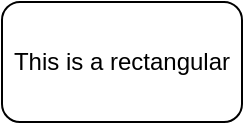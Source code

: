 <mxfile version="20.5.1" type="github">
  <diagram id="Ep_o8NMLBOk8pxjWkGnZ" name="Page-1">
    <mxGraphModel dx="505" dy="1375" grid="1" gridSize="10" guides="1" tooltips="1" connect="1" arrows="1" fold="1" page="1" pageScale="1" pageWidth="827" pageHeight="1169" math="0" shadow="0">
      <root>
        <mxCell id="0" />
        <mxCell id="1" parent="0" />
        <mxCell id="XPQkh6AhP-13dVyP0ZOf-1" value="This is a rectangular" style="rounded=1;whiteSpace=wrap;html=1;" vertex="1" parent="1">
          <mxGeometry x="240" y="270" width="120" height="60" as="geometry" />
        </mxCell>
      </root>
    </mxGraphModel>
  </diagram>
</mxfile>
